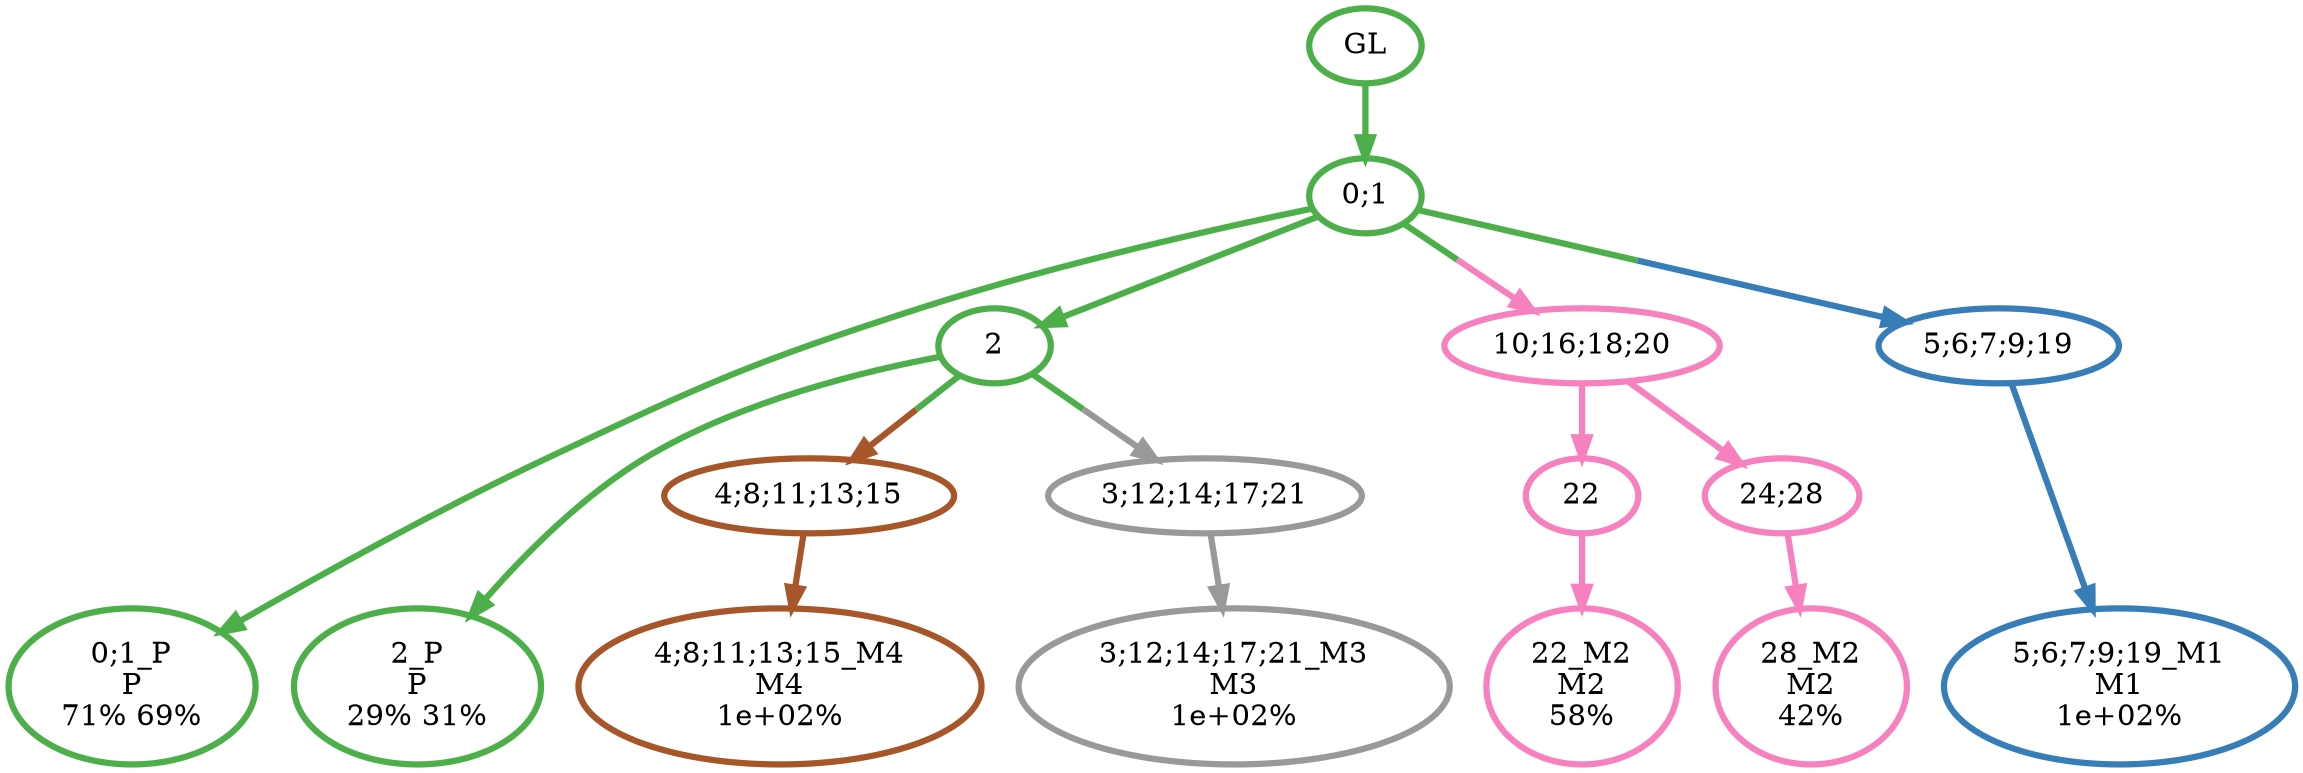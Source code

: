 digraph T {
	{
		rank=same
		13 [penwidth=3,colorscheme=set19,color=3,label="0;1_P\nP\n71% 69%"]
		11 [penwidth=3,colorscheme=set19,color=3,label="2_P\nP\n29% 31%"]
		10 [penwidth=3,colorscheme=set19,color=2,label="5;6;7;9;19_M1\nM1\n1e+02%"]
		8 [penwidth=3,colorscheme=set19,color=8,label="22_M2\nM2\n58%"]
		6 [penwidth=3,colorscheme=set19,color=8,label="28_M2\nM2\n42%"]
		5 [penwidth=3,colorscheme=set19,color=9,label="3;12;14;17;21_M3\nM3\n1e+02%"]
		4 [penwidth=3,colorscheme=set19,color=7,label="4;8;11;13;15_M4\nM4\n1e+02%"]
	}
	15 [penwidth=3,colorscheme=set19,color=3,label="GL"]
	14 [penwidth=3,colorscheme=set19,color=3,label="0;1"]
	12 [penwidth=3,colorscheme=set19,color=3,label="2"]
	9 [penwidth=3,colorscheme=set19,color=8,label="22"]
	7 [penwidth=3,colorscheme=set19,color=8,label="24;28"]
	3 [penwidth=3,colorscheme=set19,color=7,label="4;8;11;13;15"]
	2 [penwidth=3,colorscheme=set19,color=9,label="3;12;14;17;21"]
	1 [penwidth=3,colorscheme=set19,color=8,label="10;16;18;20"]
	0 [penwidth=3,colorscheme=set19,color=2,label="5;6;7;9;19"]
	15 -> 14 [penwidth=3,colorscheme=set19,color=3]
	14 -> 13 [penwidth=3,colorscheme=set19,color=3]
	14 -> 12 [penwidth=3,colorscheme=set19,color=3]
	14 -> 1 [penwidth=3,colorscheme=set19,color="3;0.5:8"]
	14 -> 0 [penwidth=3,colorscheme=set19,color="3;0.5:2"]
	12 -> 11 [penwidth=3,colorscheme=set19,color=3]
	12 -> 3 [penwidth=3,colorscheme=set19,color="3;0.5:7"]
	12 -> 2 [penwidth=3,colorscheme=set19,color="3;0.5:9"]
	9 -> 8 [penwidth=3,colorscheme=set19,color=8]
	7 -> 6 [penwidth=3,colorscheme=set19,color=8]
	3 -> 4 [penwidth=3,colorscheme=set19,color=7]
	2 -> 5 [penwidth=3,colorscheme=set19,color=9]
	1 -> 9 [penwidth=3,colorscheme=set19,color=8]
	1 -> 7 [penwidth=3,colorscheme=set19,color=8]
	0 -> 10 [penwidth=3,colorscheme=set19,color=2]
}

